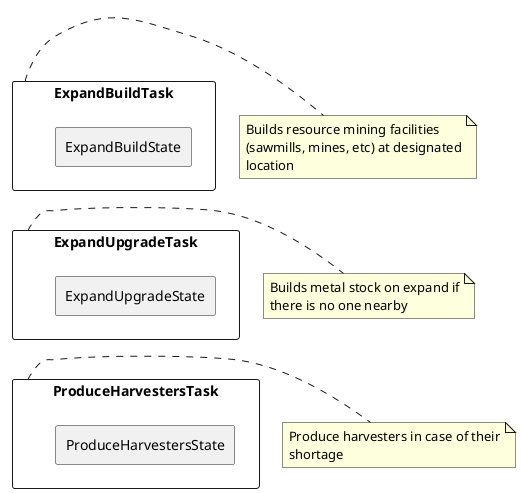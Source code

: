 @startuml mining subcontroller tasks

skinparam ComponentStyle rectangle

component ExpandBuildTask {
    component ExpandBuildState
}

note right of ExpandBuildTask
Builds resource mining facilities
(sawmills, mines, etc) at designated
location
end note

component ExpandUpgradeTask {
    component ExpandUpgradeState
}

note right of ExpandUpgradeTask
Builds metal stock on expand if
there is no one nearby
end note

component ProduceHarvestersTask {
    component ProduceHarvestersState
}

note right of ProduceHarvestersTask
Produce harvesters in case of their
shortage
end note

ExpandBuildTask -[hidden]down-> ExpandUpgradeTask
ExpandUpgradeTask -[hidden]down-> ProduceHarvestersTask

@enduml